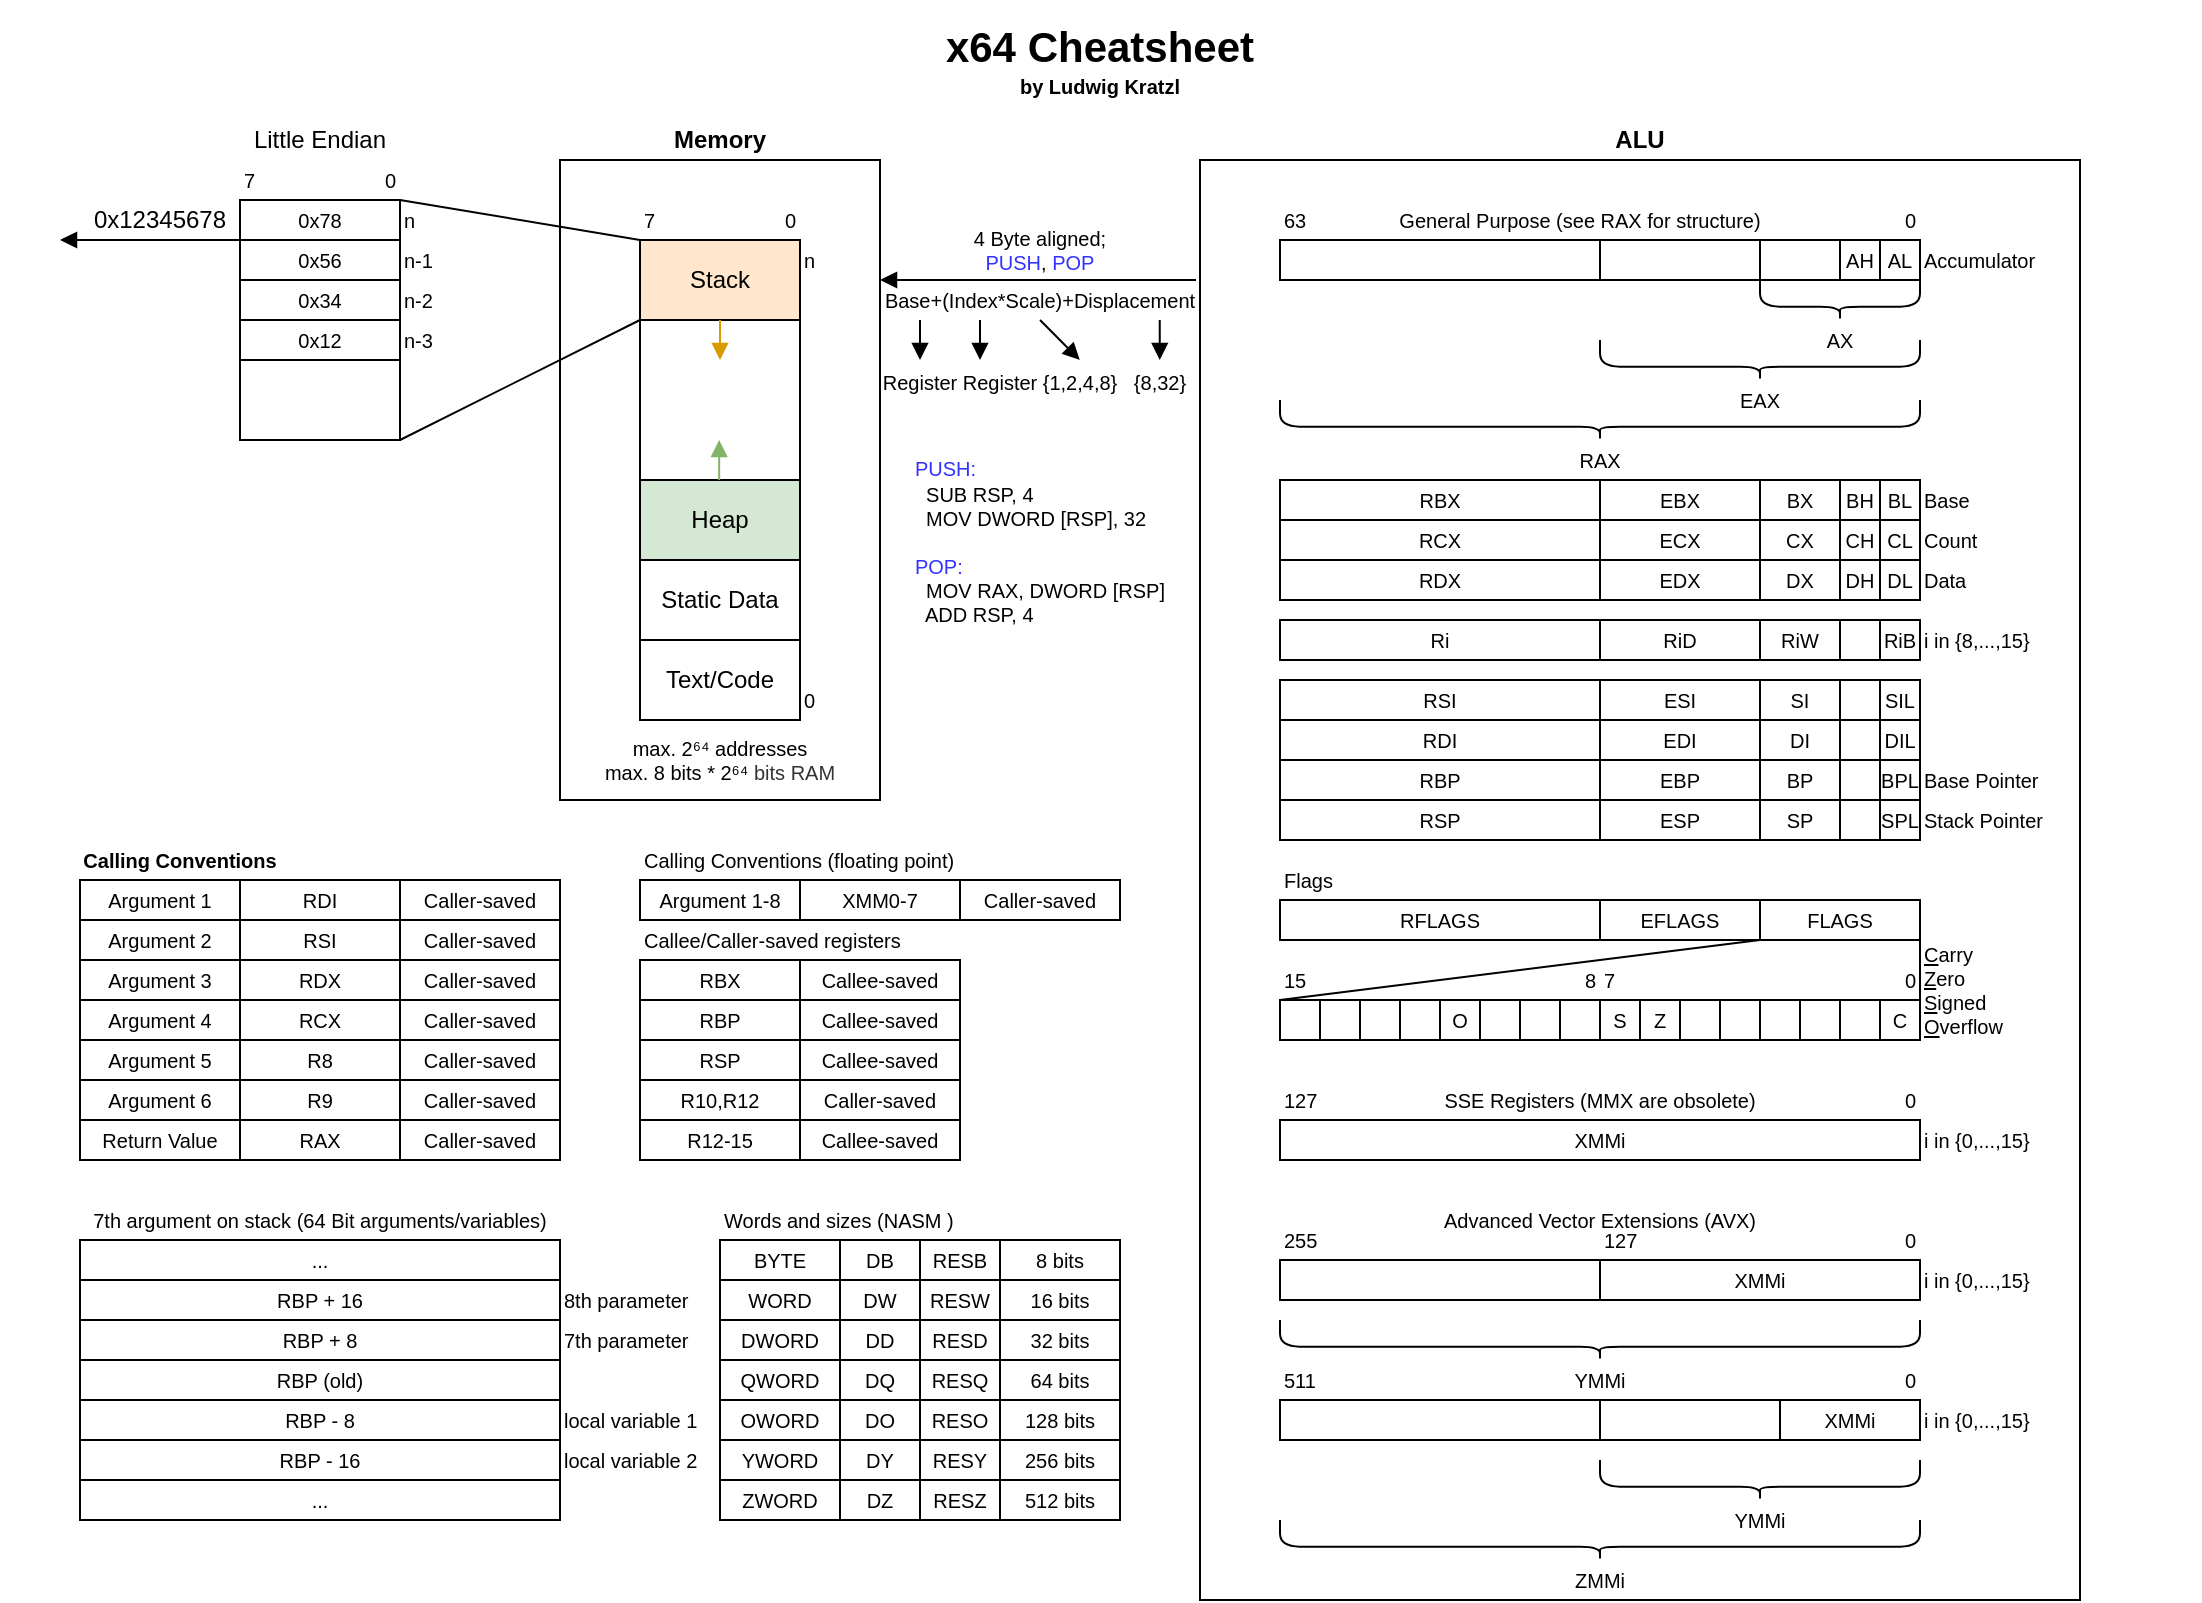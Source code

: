 <mxfile version="13.6.2" type="device"><diagram id="L7l8obHha0XomcwsgLsj" name="Page-1"><mxGraphModel dx="643" dy="389" grid="1" gridSize="10" guides="1" tooltips="1" connect="1" arrows="1" fold="1" page="1" pageScale="1" pageWidth="1100" pageHeight="850" math="0" shadow="0"><root><mxCell id="0"/><mxCell id="1" parent="0"/><mxCell id="zMJIa8qt8QKHRDl67HnO-2" value="&lt;b&gt;Memory&lt;/b&gt;" style="text;html=1;strokeColor=none;fillColor=none;align=center;verticalAlign=middle;whiteSpace=wrap;rounded=0;" parent="1" vertex="1"><mxGeometry x="280" y="60" width="160" height="20" as="geometry"/></mxCell><mxCell id="zMJIa8qt8QKHRDl67HnO-3" value="" style="rounded=0;whiteSpace=wrap;html=1;" parent="1" vertex="1"><mxGeometry x="280" y="80" width="160" height="320" as="geometry"/></mxCell><mxCell id="zMJIa8qt8QKHRDl67HnO-4" value="Stack" style="rounded=0;whiteSpace=wrap;html=1;fillColor=#ffe6cc;" parent="1" vertex="1"><mxGeometry x="320" y="120" width="80" height="40" as="geometry"/></mxCell><mxCell id="zMJIa8qt8QKHRDl67HnO-6" value="" style="rounded=0;whiteSpace=wrap;html=1;fillColor=none;" parent="1" vertex="1"><mxGeometry x="320" y="160" width="80" height="80" as="geometry"/></mxCell><mxCell id="zMJIa8qt8QKHRDl67HnO-7" value="Heap" style="rounded=0;whiteSpace=wrap;html=1;fillColor=#d5e8d4;" parent="1" vertex="1"><mxGeometry x="320" y="240" width="80" height="40" as="geometry"/></mxCell><mxCell id="zMJIa8qt8QKHRDl67HnO-8" value="" style="endArrow=block;html=1;endFill=1;fillColor=#d5e8d4;strokeColor=#82b366;" parent="1" edge="1"><mxGeometry width="50" height="50" relative="1" as="geometry"><mxPoint x="359.58" y="240" as="sourcePoint"/><mxPoint x="359.58" y="220" as="targetPoint"/></mxGeometry></mxCell><mxCell id="zMJIa8qt8QKHRDl67HnO-10" value="" style="endArrow=block;html=1;endFill=1;fillColor=#ffe6cc;strokeColor=#d79b00;" parent="1" edge="1"><mxGeometry width="50" height="50" relative="1" as="geometry"><mxPoint x="360.0" y="160" as="sourcePoint"/><mxPoint x="360.0" y="180" as="targetPoint"/></mxGeometry></mxCell><mxCell id="zMJIa8qt8QKHRDl67HnO-11" value="0" style="text;html=1;strokeColor=none;fillColor=none;align=left;verticalAlign=middle;whiteSpace=wrap;rounded=0;fontSize=10;" parent="1" vertex="1"><mxGeometry x="400" y="340" width="40" height="20" as="geometry"/></mxCell><mxCell id="zMJIa8qt8QKHRDl67HnO-12" value="n" style="text;html=1;strokeColor=none;fillColor=none;align=left;verticalAlign=middle;whiteSpace=wrap;rounded=0;fontSize=10;horizontal=1;" parent="1" vertex="1"><mxGeometry x="400" y="120" width="40" height="20" as="geometry"/></mxCell><mxCell id="zMJIa8qt8QKHRDl67HnO-14" value="0" style="text;html=1;strokeColor=none;fillColor=none;align=right;verticalAlign=middle;whiteSpace=wrap;rounded=0;fontSize=10;" parent="1" vertex="1"><mxGeometry x="360" y="100" width="40" height="20" as="geometry"/></mxCell><mxCell id="zMJIa8qt8QKHRDl67HnO-15" value="7" style="text;html=1;strokeColor=none;fillColor=none;align=left;verticalAlign=middle;whiteSpace=wrap;rounded=0;fontSize=10;" parent="1" vertex="1"><mxGeometry x="320" y="100" width="40" height="20" as="geometry"/></mxCell><mxCell id="zMJIa8qt8QKHRDl67HnO-16" value="Static Data" style="rounded=0;whiteSpace=wrap;html=1;" parent="1" vertex="1"><mxGeometry x="320" y="280" width="80" height="40" as="geometry"/></mxCell><mxCell id="zMJIa8qt8QKHRDl67HnO-17" value="Text/Code" style="rounded=0;whiteSpace=wrap;html=1;" parent="1" vertex="1"><mxGeometry x="320" y="320" width="80" height="40" as="geometry"/></mxCell><mxCell id="zMJIa8qt8QKHRDl67HnO-18" value="&lt;font style=&quot;font-size: 10px&quot;&gt;max. 2⁶⁴ addresses&lt;br&gt;max. 8 bits * 2⁶⁴&amp;nbsp;&lt;font color=&quot;#333333&quot; style=&quot;font-size: 10px&quot;&gt;&lt;span style=&quot;background-color: rgb(255 , 255 , 255)&quot;&gt;bits RAM&lt;/span&gt;&lt;/font&gt;&lt;/font&gt;" style="text;html=1;strokeColor=none;fillColor=none;align=center;verticalAlign=middle;whiteSpace=wrap;rounded=0;fontSize=10;" parent="1" vertex="1"><mxGeometry x="280" y="360" width="160" height="40" as="geometry"/></mxCell><mxCell id="zMJIa8qt8QKHRDl67HnO-19" value="" style="rounded=0;whiteSpace=wrap;html=1;fillColor=none;fontSize=10;align=left;" parent="1" vertex="1"><mxGeometry x="120" y="100" width="80" height="120" as="geometry"/></mxCell><mxCell id="zMJIa8qt8QKHRDl67HnO-22" value="0x78" style="rounded=0;whiteSpace=wrap;html=1;fillColor=none;fontSize=10;align=center;" parent="1" vertex="1"><mxGeometry x="120" y="100" width="80" height="20" as="geometry"/></mxCell><mxCell id="zMJIa8qt8QKHRDl67HnO-29" style="edgeStyle=orthogonalEdgeStyle;rounded=0;orthogonalLoop=1;jettySize=auto;html=1;exitX=0;exitY=0;exitDx=0;exitDy=0;endArrow=block;endFill=1;fontSize=10;" parent="1" source="zMJIa8qt8QKHRDl67HnO-23" edge="1"><mxGeometry relative="1" as="geometry"><mxPoint x="30" y="120" as="targetPoint"/><Array as="points"><mxPoint x="100" y="120"/><mxPoint x="100" y="120"/></Array></mxGeometry></mxCell><mxCell id="zMJIa8qt8QKHRDl67HnO-23" value="0x56" style="rounded=0;whiteSpace=wrap;html=1;fillColor=none;fontSize=10;align=center;" parent="1" vertex="1"><mxGeometry x="120" y="120" width="80" height="20" as="geometry"/></mxCell><mxCell id="zMJIa8qt8QKHRDl67HnO-24" value="0x34" style="rounded=0;whiteSpace=wrap;html=1;fillColor=none;fontSize=10;align=center;" parent="1" vertex="1"><mxGeometry x="120" y="140" width="80" height="20" as="geometry"/></mxCell><mxCell id="zMJIa8qt8QKHRDl67HnO-25" value="0x12" style="rounded=0;whiteSpace=wrap;html=1;fillColor=none;fontSize=10;align=center;" parent="1" vertex="1"><mxGeometry x="120" y="160" width="80" height="20" as="geometry"/></mxCell><mxCell id="zMJIa8qt8QKHRDl67HnO-26" value="7" style="text;html=1;strokeColor=none;fillColor=none;align=left;verticalAlign=middle;whiteSpace=wrap;rounded=0;fontSize=10;" parent="1" vertex="1"><mxGeometry x="120" y="80" width="40" height="20" as="geometry"/></mxCell><mxCell id="zMJIa8qt8QKHRDl67HnO-27" value="0" style="text;html=1;strokeColor=none;fillColor=none;align=right;verticalAlign=middle;whiteSpace=wrap;rounded=0;fontSize=10;" parent="1" vertex="1"><mxGeometry x="160" y="80" width="40" height="20" as="geometry"/></mxCell><mxCell id="zMJIa8qt8QKHRDl67HnO-28" value="Little Endian" style="text;html=1;strokeColor=none;fillColor=none;align=center;verticalAlign=middle;whiteSpace=wrap;rounded=0;" parent="1" vertex="1"><mxGeometry x="120" y="60" width="80" height="20" as="geometry"/></mxCell><mxCell id="zMJIa8qt8QKHRDl67HnO-30" value="0x12345678" style="text;html=1;strokeColor=none;fillColor=none;align=center;verticalAlign=middle;whiteSpace=wrap;rounded=0;" parent="1" vertex="1"><mxGeometry x="40" y="100" width="80" height="20" as="geometry"/></mxCell><mxCell id="zMJIa8qt8QKHRDl67HnO-32" value="" style="endArrow=none;html=1;fontSize=10;exitX=1;exitY=1;exitDx=0;exitDy=0;entryX=0;entryY=0;entryDx=0;entryDy=0;" parent="1" source="zMJIa8qt8QKHRDl67HnO-19" target="zMJIa8qt8QKHRDl67HnO-6" edge="1"><mxGeometry width="50" height="50" relative="1" as="geometry"><mxPoint x="230" y="230" as="sourcePoint"/><mxPoint x="280" y="180" as="targetPoint"/></mxGeometry></mxCell><mxCell id="zMJIa8qt8QKHRDl67HnO-33" value="" style="endArrow=none;html=1;fontSize=10;entryX=0;entryY=0;entryDx=0;entryDy=0;exitX=1;exitY=1;exitDx=0;exitDy=0;" parent="1" source="zMJIa8qt8QKHRDl67HnO-27" target="zMJIa8qt8QKHRDl67HnO-4" edge="1"><mxGeometry width="50" height="50" relative="1" as="geometry"><mxPoint x="230" y="230" as="sourcePoint"/><mxPoint x="280" y="180" as="targetPoint"/></mxGeometry></mxCell><mxCell id="zMJIa8qt8QKHRDl67HnO-34" value="n" style="text;html=1;strokeColor=none;fillColor=none;align=left;verticalAlign=middle;whiteSpace=wrap;rounded=0;fontSize=10;horizontal=1;" parent="1" vertex="1"><mxGeometry x="200" y="100" width="40" height="20" as="geometry"/></mxCell><mxCell id="zMJIa8qt8QKHRDl67HnO-35" value="n-1" style="text;html=1;strokeColor=none;fillColor=none;align=left;verticalAlign=middle;whiteSpace=wrap;rounded=0;fontSize=10;horizontal=1;" parent="1" vertex="1"><mxGeometry x="200" y="120" width="40" height="20" as="geometry"/></mxCell><mxCell id="zMJIa8qt8QKHRDl67HnO-36" value="n-2" style="text;html=1;strokeColor=none;fillColor=none;align=left;verticalAlign=middle;whiteSpace=wrap;rounded=0;fontSize=10;horizontal=1;" parent="1" vertex="1"><mxGeometry x="200" y="140" width="40" height="20" as="geometry"/></mxCell><mxCell id="zMJIa8qt8QKHRDl67HnO-37" value="n-3" style="text;html=1;strokeColor=none;fillColor=none;align=left;verticalAlign=middle;whiteSpace=wrap;rounded=0;fontSize=10;horizontal=1;" parent="1" vertex="1"><mxGeometry x="200" y="160" width="40" height="20" as="geometry"/></mxCell><mxCell id="zMJIa8qt8QKHRDl67HnO-40" value="" style="rounded=0;whiteSpace=wrap;html=1;" parent="1" vertex="1"><mxGeometry x="600" y="80" width="440" height="720" as="geometry"/></mxCell><mxCell id="zMJIa8qt8QKHRDl67HnO-41" value="&lt;b&gt;ALU&lt;/b&gt;" style="text;html=1;strokeColor=none;fillColor=none;align=center;verticalAlign=middle;whiteSpace=wrap;rounded=0;" parent="1" vertex="1"><mxGeometry x="600" y="60" width="440" height="20" as="geometry"/></mxCell><mxCell id="zMJIa8qt8QKHRDl67HnO-42" value="" style="endArrow=block;html=1;fontSize=10;entryX=1;entryY=1;entryDx=0;entryDy=0;endFill=1;" parent="1" target="zMJIa8qt8QKHRDl67HnO-12" edge="1"><mxGeometry width="50" height="50" relative="1" as="geometry"><mxPoint x="598" y="140" as="sourcePoint"/><mxPoint x="550" y="110" as="targetPoint"/></mxGeometry></mxCell><mxCell id="zMJIa8qt8QKHRDl67HnO-43" value="4 Byte aligned;&lt;br&gt;&lt;font color=&quot;#3333ff&quot;&gt;PUSH&lt;/font&gt;, &lt;font color=&quot;#3333ff&quot;&gt;POP&lt;/font&gt;" style="text;html=1;strokeColor=none;fillColor=none;align=center;verticalAlign=middle;whiteSpace=wrap;rounded=0;fontSize=10;" parent="1" vertex="1"><mxGeometry x="450" y="110" width="140" height="30" as="geometry"/></mxCell><mxCell id="zMJIa8qt8QKHRDl67HnO-44" value="Base+(Index*Scale)+Displacement" style="text;html=1;strokeColor=none;fillColor=none;align=center;verticalAlign=middle;whiteSpace=wrap;rounded=0;fontSize=10;" parent="1" vertex="1"><mxGeometry x="440" y="140" width="160" height="20" as="geometry"/></mxCell><mxCell id="zMJIa8qt8QKHRDl67HnO-45" value="" style="endArrow=block;html=1;fontSize=10;endFill=1;" parent="1" target="zMJIa8qt8QKHRDl67HnO-46" edge="1"><mxGeometry width="50" height="50" relative="1" as="geometry"><mxPoint x="460" y="160" as="sourcePoint"/><mxPoint x="460" y="180" as="targetPoint"/></mxGeometry></mxCell><mxCell id="zMJIa8qt8QKHRDl67HnO-46" value="&lt;font style=&quot;font-size: 10px&quot;&gt;Register&lt;/font&gt;" style="text;html=1;strokeColor=none;fillColor=none;align=center;verticalAlign=bottom;whiteSpace=wrap;rounded=0;" parent="1" vertex="1"><mxGeometry x="440" y="180" width="40" height="20" as="geometry"/></mxCell><mxCell id="zMJIa8qt8QKHRDl67HnO-47" value="&lt;font style=&quot;font-size: 10px&quot;&gt;Register&lt;/font&gt;" style="text;html=1;strokeColor=none;fillColor=none;align=center;verticalAlign=bottom;whiteSpace=wrap;rounded=0;" parent="1" vertex="1"><mxGeometry x="480" y="180" width="40" height="20" as="geometry"/></mxCell><mxCell id="zMJIa8qt8QKHRDl67HnO-48" value="&lt;font style=&quot;font-size: 10px&quot;&gt;{1,2,4,8}&lt;/font&gt;" style="text;html=1;strokeColor=none;fillColor=none;align=center;verticalAlign=bottom;whiteSpace=wrap;rounded=0;" parent="1" vertex="1"><mxGeometry x="520" y="180" width="40" height="20" as="geometry"/></mxCell><mxCell id="zMJIa8qt8QKHRDl67HnO-49" value="&lt;font style=&quot;font-size: 10px&quot;&gt;{8,32}&lt;/font&gt;" style="text;html=1;strokeColor=none;fillColor=none;align=center;verticalAlign=bottom;whiteSpace=wrap;rounded=0;" parent="1" vertex="1"><mxGeometry x="560" y="180" width="40" height="20" as="geometry"/></mxCell><mxCell id="zMJIa8qt8QKHRDl67HnO-50" value="" style="endArrow=block;html=1;fontSize=10;endFill=1;" parent="1" edge="1"><mxGeometry width="50" height="50" relative="1" as="geometry"><mxPoint x="490" y="160" as="sourcePoint"/><mxPoint x="490" y="180" as="targetPoint"/></mxGeometry></mxCell><mxCell id="zMJIa8qt8QKHRDl67HnO-51" value="" style="endArrow=block;html=1;fontSize=10;endFill=1;exitX=0.5;exitY=1;exitDx=0;exitDy=0;" parent="1" source="zMJIa8qt8QKHRDl67HnO-44" edge="1"><mxGeometry width="50" height="50" relative="1" as="geometry"><mxPoint x="539.88" y="160" as="sourcePoint"/><mxPoint x="539.88" y="180" as="targetPoint"/></mxGeometry></mxCell><mxCell id="zMJIa8qt8QKHRDl67HnO-52" value="" style="endArrow=block;html=1;fontSize=10;endFill=1;" parent="1" edge="1"><mxGeometry width="50" height="50" relative="1" as="geometry"><mxPoint x="579.88" y="160" as="sourcePoint"/><mxPoint x="579.88" y="180" as="targetPoint"/></mxGeometry></mxCell><mxCell id="zMJIa8qt8QKHRDl67HnO-165" value="" style="group" parent="1" vertex="1" connectable="0"><mxGeometry x="640" y="540" width="390" height="260" as="geometry"/></mxCell><mxCell id="zMJIa8qt8QKHRDl67HnO-130" value="SSE Registers (MMX are obsolete)" style="text;html=1;strokeColor=none;fillColor=none;align=center;verticalAlign=middle;whiteSpace=wrap;rounded=0;fontSize=10;" parent="zMJIa8qt8QKHRDl67HnO-165" vertex="1"><mxGeometry width="320" height="20" as="geometry"/></mxCell><mxCell id="zMJIa8qt8QKHRDl67HnO-139" value="XMMi" style="rounded=0;whiteSpace=wrap;html=1;fillColor=none;fontSize=10;align=center;" parent="zMJIa8qt8QKHRDl67HnO-165" vertex="1"><mxGeometry y="20" width="320" height="20" as="geometry"/></mxCell><mxCell id="zMJIa8qt8QKHRDl67HnO-140" value="i in {0,...,15}" style="text;html=1;strokeColor=none;fillColor=none;align=left;verticalAlign=middle;whiteSpace=wrap;rounded=0;fontSize=10;" parent="zMJIa8qt8QKHRDl67HnO-165" vertex="1"><mxGeometry x="320" y="20" width="70" height="20" as="geometry"/></mxCell><mxCell id="zMJIa8qt8QKHRDl67HnO-141" value="Advanced Vector Extensions (AVX)" style="text;html=1;strokeColor=none;fillColor=none;align=center;verticalAlign=middle;whiteSpace=wrap;rounded=0;fontSize=10;" parent="zMJIa8qt8QKHRDl67HnO-165" vertex="1"><mxGeometry y="60" width="320" height="20" as="geometry"/></mxCell><mxCell id="zMJIa8qt8QKHRDl67HnO-142" value="" style="rounded=0;whiteSpace=wrap;html=1;fillColor=none;fontSize=10;align=center;" parent="zMJIa8qt8QKHRDl67HnO-165" vertex="1"><mxGeometry y="90" width="320" height="20" as="geometry"/></mxCell><mxCell id="zMJIa8qt8QKHRDl67HnO-143" value="0" style="text;html=1;strokeColor=none;fillColor=none;align=right;verticalAlign=middle;whiteSpace=wrap;rounded=0;fontSize=10;" parent="zMJIa8qt8QKHRDl67HnO-165" vertex="1"><mxGeometry x="280" y="70" width="40" height="20" as="geometry"/></mxCell><mxCell id="zMJIa8qt8QKHRDl67HnO-144" value="255" style="text;html=1;strokeColor=none;fillColor=none;align=left;verticalAlign=middle;whiteSpace=wrap;rounded=0;fontSize=10;" parent="zMJIa8qt8QKHRDl67HnO-165" vertex="1"><mxGeometry y="70" width="40" height="20" as="geometry"/></mxCell><mxCell id="zMJIa8qt8QKHRDl67HnO-145" value="" style="rounded=0;whiteSpace=wrap;html=1;fillColor=none;fontSize=10;align=center;" parent="zMJIa8qt8QKHRDl67HnO-165" vertex="1"><mxGeometry y="160" width="320" height="20" as="geometry"/></mxCell><mxCell id="zMJIa8qt8QKHRDl67HnO-146" value="511" style="text;html=1;strokeColor=none;fillColor=none;align=left;verticalAlign=middle;whiteSpace=wrap;rounded=0;fontSize=10;" parent="zMJIa8qt8QKHRDl67HnO-165" vertex="1"><mxGeometry y="140" width="40" height="20" as="geometry"/></mxCell><mxCell id="zMJIa8qt8QKHRDl67HnO-147" value="0" style="text;html=1;strokeColor=none;fillColor=none;align=right;verticalAlign=middle;whiteSpace=wrap;rounded=0;fontSize=10;" parent="zMJIa8qt8QKHRDl67HnO-165" vertex="1"><mxGeometry x="280" y="140" width="40" height="20" as="geometry"/></mxCell><mxCell id="zMJIa8qt8QKHRDl67HnO-148" value="i in {0,...,15}" style="text;html=1;strokeColor=none;fillColor=none;align=left;verticalAlign=middle;whiteSpace=wrap;rounded=0;fontSize=10;" parent="zMJIa8qt8QKHRDl67HnO-165" vertex="1"><mxGeometry x="320" y="90" width="70" height="20" as="geometry"/></mxCell><mxCell id="zMJIa8qt8QKHRDl67HnO-149" value="i in {0,...,15}" style="text;html=1;strokeColor=none;fillColor=none;align=left;verticalAlign=middle;whiteSpace=wrap;rounded=0;fontSize=10;" parent="zMJIa8qt8QKHRDl67HnO-165" vertex="1"><mxGeometry x="320" y="160" width="70" height="20" as="geometry"/></mxCell><mxCell id="zMJIa8qt8QKHRDl67HnO-151" value="XMMi" style="rounded=0;whiteSpace=wrap;html=1;fillColor=none;fontSize=10;align=center;" parent="zMJIa8qt8QKHRDl67HnO-165" vertex="1"><mxGeometry x="160" y="90" width="160" height="20" as="geometry"/></mxCell><mxCell id="zMJIa8qt8QKHRDl67HnO-152" value="127" style="text;html=1;strokeColor=none;fillColor=none;align=left;verticalAlign=middle;whiteSpace=wrap;rounded=0;fontSize=10;" parent="zMJIa8qt8QKHRDl67HnO-165" vertex="1"><mxGeometry x="160" y="70" width="40" height="20" as="geometry"/></mxCell><mxCell id="zMJIa8qt8QKHRDl67HnO-153" value="" style="shape=curlyBracket;whiteSpace=wrap;html=1;rounded=1;fillColor=none;fontSize=10;align=center;size=0.333;rotation=-90;" parent="zMJIa8qt8QKHRDl67HnO-165" vertex="1"><mxGeometry x="150" y="-30" width="20" height="320" as="geometry"/></mxCell><mxCell id="zMJIa8qt8QKHRDl67HnO-154" value="YMMi" style="text;html=1;strokeColor=none;fillColor=none;align=center;verticalAlign=middle;whiteSpace=wrap;rounded=0;fontSize=10;" parent="zMJIa8qt8QKHRDl67HnO-165" vertex="1"><mxGeometry x="140" y="140" width="40" height="20" as="geometry"/></mxCell><mxCell id="zMJIa8qt8QKHRDl67HnO-155" value="" style="rounded=0;whiteSpace=wrap;html=1;fillColor=none;fontSize=10;align=center;" parent="zMJIa8qt8QKHRDl67HnO-165" vertex="1"><mxGeometry x="160" y="160" width="160" height="20" as="geometry"/></mxCell><mxCell id="zMJIa8qt8QKHRDl67HnO-156" value="XMMi" style="rounded=0;whiteSpace=wrap;html=1;fillColor=none;fontSize=10;align=center;" parent="zMJIa8qt8QKHRDl67HnO-165" vertex="1"><mxGeometry x="250" y="160" width="70" height="20" as="geometry"/></mxCell><mxCell id="zMJIa8qt8QKHRDl67HnO-157" value="" style="shape=curlyBracket;whiteSpace=wrap;html=1;rounded=1;fillColor=none;fontSize=10;align=center;size=0.333;rotation=-90;" parent="zMJIa8qt8QKHRDl67HnO-165" vertex="1"><mxGeometry x="230" y="120" width="20" height="160" as="geometry"/></mxCell><mxCell id="zMJIa8qt8QKHRDl67HnO-158" value="YMMi" style="text;html=1;strokeColor=none;fillColor=none;align=center;verticalAlign=middle;whiteSpace=wrap;rounded=0;fontSize=10;" parent="zMJIa8qt8QKHRDl67HnO-165" vertex="1"><mxGeometry x="220" y="210" width="40" height="20" as="geometry"/></mxCell><mxCell id="zMJIa8qt8QKHRDl67HnO-159" value="" style="shape=curlyBracket;whiteSpace=wrap;html=1;rounded=1;fillColor=none;fontSize=10;align=center;size=0.333;rotation=-90;" parent="zMJIa8qt8QKHRDl67HnO-165" vertex="1"><mxGeometry x="150" y="70" width="20" height="320" as="geometry"/></mxCell><mxCell id="zMJIa8qt8QKHRDl67HnO-160" value="ZMMi" style="text;html=1;strokeColor=none;fillColor=none;align=center;verticalAlign=middle;whiteSpace=wrap;rounded=0;fontSize=10;" parent="zMJIa8qt8QKHRDl67HnO-165" vertex="1"><mxGeometry x="140" y="240" width="40" height="20" as="geometry"/></mxCell><mxCell id="zMJIa8qt8QKHRDl67HnO-163" value="0" style="text;html=1;strokeColor=none;fillColor=none;align=right;verticalAlign=middle;whiteSpace=wrap;rounded=0;fontSize=10;" parent="zMJIa8qt8QKHRDl67HnO-165" vertex="1"><mxGeometry x="280" width="40" height="20" as="geometry"/></mxCell><mxCell id="zMJIa8qt8QKHRDl67HnO-164" value="127" style="text;html=1;strokeColor=none;fillColor=none;align=left;verticalAlign=middle;whiteSpace=wrap;rounded=0;fontSize=10;" parent="zMJIa8qt8QKHRDl67HnO-165" vertex="1"><mxGeometry width="40" height="20" as="geometry"/></mxCell><mxCell id="zMJIa8qt8QKHRDl67HnO-166" value="" style="group" parent="1" vertex="1" connectable="0"><mxGeometry x="630" y="100" width="400" height="320" as="geometry"/></mxCell><mxCell id="zMJIa8qt8QKHRDl67HnO-64" value="" style="shape=curlyBracket;whiteSpace=wrap;html=1;rounded=1;fillColor=none;fontSize=10;align=center;size=0.333;rotation=-90;" parent="zMJIa8qt8QKHRDl67HnO-166" vertex="1"><mxGeometry x="280" y="10" width="20" height="80" as="geometry"/></mxCell><mxCell id="zMJIa8qt8QKHRDl67HnO-65" value="AX" style="text;html=1;strokeColor=none;fillColor=none;align=center;verticalAlign=middle;whiteSpace=wrap;rounded=0;fontSize=10;" parent="zMJIa8qt8QKHRDl67HnO-166" vertex="1"><mxGeometry x="270" y="60" width="40" height="20" as="geometry"/></mxCell><mxCell id="zMJIa8qt8QKHRDl67HnO-66" value="" style="shape=curlyBracket;whiteSpace=wrap;html=1;rounded=1;fillColor=none;fontSize=10;align=center;size=0.333;rotation=-90;" parent="zMJIa8qt8QKHRDl67HnO-166" vertex="1"><mxGeometry x="240" width="20" height="160" as="geometry"/></mxCell><mxCell id="zMJIa8qt8QKHRDl67HnO-68" value="EAX" style="text;html=1;strokeColor=none;fillColor=none;align=center;verticalAlign=middle;whiteSpace=wrap;rounded=0;fontSize=10;" parent="zMJIa8qt8QKHRDl67HnO-166" vertex="1"><mxGeometry x="230" y="90" width="40" height="20" as="geometry"/></mxCell><mxCell id="zMJIa8qt8QKHRDl67HnO-69" value="" style="shape=curlyBracket;whiteSpace=wrap;html=1;rounded=1;fillColor=none;fontSize=10;align=center;size=0.333;rotation=-90;" parent="zMJIa8qt8QKHRDl67HnO-166" vertex="1"><mxGeometry x="160" y="-50" width="20" height="320" as="geometry"/></mxCell><mxCell id="zMJIa8qt8QKHRDl67HnO-70" value="RAX" style="text;html=1;strokeColor=none;fillColor=none;align=center;verticalAlign=middle;whiteSpace=wrap;rounded=0;fontSize=10;" parent="zMJIa8qt8QKHRDl67HnO-166" vertex="1"><mxGeometry x="150" y="120" width="40" height="20" as="geometry"/></mxCell><mxCell id="zMJIa8qt8QKHRDl67HnO-71" value="" style="group" parent="zMJIa8qt8QKHRDl67HnO-166" vertex="1" connectable="0"><mxGeometry x="10" y="20" width="320" height="20" as="geometry"/></mxCell><mxCell id="zMJIa8qt8QKHRDl67HnO-56" value="" style="rounded=0;whiteSpace=wrap;html=1;fillColor=none;fontSize=10;align=center;" parent="zMJIa8qt8QKHRDl67HnO-71" vertex="1"><mxGeometry width="160" height="20" as="geometry"/></mxCell><mxCell id="zMJIa8qt8QKHRDl67HnO-57" value="" style="rounded=0;whiteSpace=wrap;html=1;fillColor=none;fontSize=10;align=center;" parent="zMJIa8qt8QKHRDl67HnO-71" vertex="1"><mxGeometry x="160" width="80" height="20" as="geometry"/></mxCell><mxCell id="zMJIa8qt8QKHRDl67HnO-58" value="" style="rounded=0;whiteSpace=wrap;html=1;fillColor=none;fontSize=10;align=center;" parent="zMJIa8qt8QKHRDl67HnO-71" vertex="1"><mxGeometry x="240" width="40" height="20" as="geometry"/></mxCell><mxCell id="zMJIa8qt8QKHRDl67HnO-62" value="AH" style="rounded=0;whiteSpace=wrap;html=1;fillColor=none;fontSize=10;align=center;" parent="zMJIa8qt8QKHRDl67HnO-71" vertex="1"><mxGeometry x="280" width="20" height="20" as="geometry"/></mxCell><mxCell id="zMJIa8qt8QKHRDl67HnO-63" value="AL" style="rounded=0;whiteSpace=wrap;html=1;fillColor=none;fontSize=10;align=center;" parent="zMJIa8qt8QKHRDl67HnO-71" vertex="1"><mxGeometry x="300" width="20" height="20" as="geometry"/></mxCell><mxCell id="zMJIa8qt8QKHRDl67HnO-72" value="" style="group" parent="zMJIa8qt8QKHRDl67HnO-166" vertex="1" connectable="0"><mxGeometry x="10" y="140" width="320" height="20" as="geometry"/></mxCell><mxCell id="zMJIa8qt8QKHRDl67HnO-73" value="RBX" style="rounded=0;whiteSpace=wrap;html=1;fillColor=none;fontSize=10;align=center;" parent="zMJIa8qt8QKHRDl67HnO-72" vertex="1"><mxGeometry width="160" height="20" as="geometry"/></mxCell><mxCell id="zMJIa8qt8QKHRDl67HnO-74" value="EBX" style="rounded=0;whiteSpace=wrap;html=1;fillColor=none;fontSize=10;align=center;" parent="zMJIa8qt8QKHRDl67HnO-72" vertex="1"><mxGeometry x="160" width="80" height="20" as="geometry"/></mxCell><mxCell id="zMJIa8qt8QKHRDl67HnO-75" value="BX" style="rounded=0;whiteSpace=wrap;html=1;fillColor=none;fontSize=10;align=center;" parent="zMJIa8qt8QKHRDl67HnO-72" vertex="1"><mxGeometry x="240" width="40" height="20" as="geometry"/></mxCell><mxCell id="zMJIa8qt8QKHRDl67HnO-76" value="BH" style="rounded=0;whiteSpace=wrap;html=1;fillColor=none;fontSize=10;align=center;" parent="zMJIa8qt8QKHRDl67HnO-72" vertex="1"><mxGeometry x="280" width="20" height="20" as="geometry"/></mxCell><mxCell id="zMJIa8qt8QKHRDl67HnO-77" value="BL" style="rounded=0;whiteSpace=wrap;html=1;fillColor=none;fontSize=10;align=center;" parent="zMJIa8qt8QKHRDl67HnO-72" vertex="1"><mxGeometry x="300" width="20" height="20" as="geometry"/></mxCell><mxCell id="zMJIa8qt8QKHRDl67HnO-78" value="" style="group" parent="zMJIa8qt8QKHRDl67HnO-166" vertex="1" connectable="0"><mxGeometry x="10" y="160" width="320" height="20" as="geometry"/></mxCell><mxCell id="zMJIa8qt8QKHRDl67HnO-79" value="RCX" style="rounded=0;whiteSpace=wrap;html=1;fillColor=none;fontSize=10;align=center;" parent="zMJIa8qt8QKHRDl67HnO-78" vertex="1"><mxGeometry width="160" height="20" as="geometry"/></mxCell><mxCell id="zMJIa8qt8QKHRDl67HnO-80" value="ECX" style="rounded=0;whiteSpace=wrap;html=1;fillColor=none;fontSize=10;align=center;" parent="zMJIa8qt8QKHRDl67HnO-78" vertex="1"><mxGeometry x="160" width="80" height="20" as="geometry"/></mxCell><mxCell id="zMJIa8qt8QKHRDl67HnO-81" value="CX" style="rounded=0;whiteSpace=wrap;html=1;fillColor=none;fontSize=10;align=center;" parent="zMJIa8qt8QKHRDl67HnO-78" vertex="1"><mxGeometry x="240" width="40" height="20" as="geometry"/></mxCell><mxCell id="zMJIa8qt8QKHRDl67HnO-82" value="CH" style="rounded=0;whiteSpace=wrap;html=1;fillColor=none;fontSize=10;align=center;" parent="zMJIa8qt8QKHRDl67HnO-78" vertex="1"><mxGeometry x="280" width="20" height="20" as="geometry"/></mxCell><mxCell id="zMJIa8qt8QKHRDl67HnO-83" value="CL" style="rounded=0;whiteSpace=wrap;html=1;fillColor=none;fontSize=10;align=center;" parent="zMJIa8qt8QKHRDl67HnO-78" vertex="1"><mxGeometry x="300" width="20" height="20" as="geometry"/></mxCell><mxCell id="zMJIa8qt8QKHRDl67HnO-84" value="" style="group" parent="zMJIa8qt8QKHRDl67HnO-166" vertex="1" connectable="0"><mxGeometry x="10" y="180" width="320" height="20" as="geometry"/></mxCell><mxCell id="zMJIa8qt8QKHRDl67HnO-85" value="RDX" style="rounded=0;whiteSpace=wrap;html=1;fillColor=none;fontSize=10;align=center;" parent="zMJIa8qt8QKHRDl67HnO-84" vertex="1"><mxGeometry width="160" height="20" as="geometry"/></mxCell><mxCell id="zMJIa8qt8QKHRDl67HnO-86" value="EDX" style="rounded=0;whiteSpace=wrap;html=1;fillColor=none;fontSize=10;align=center;" parent="zMJIa8qt8QKHRDl67HnO-84" vertex="1"><mxGeometry x="160" width="80" height="20" as="geometry"/></mxCell><mxCell id="zMJIa8qt8QKHRDl67HnO-87" value="DX" style="rounded=0;whiteSpace=wrap;html=1;fillColor=none;fontSize=10;align=center;" parent="zMJIa8qt8QKHRDl67HnO-84" vertex="1"><mxGeometry x="240" width="40" height="20" as="geometry"/></mxCell><mxCell id="zMJIa8qt8QKHRDl67HnO-88" value="DH" style="rounded=0;whiteSpace=wrap;html=1;fillColor=none;fontSize=10;align=center;" parent="zMJIa8qt8QKHRDl67HnO-84" vertex="1"><mxGeometry x="280" width="20" height="20" as="geometry"/></mxCell><mxCell id="zMJIa8qt8QKHRDl67HnO-89" value="DL" style="rounded=0;whiteSpace=wrap;html=1;fillColor=none;fontSize=10;align=center;" parent="zMJIa8qt8QKHRDl67HnO-84" vertex="1"><mxGeometry x="300" width="20" height="20" as="geometry"/></mxCell><mxCell id="zMJIa8qt8QKHRDl67HnO-90" value="" style="group" parent="zMJIa8qt8QKHRDl67HnO-166" vertex="1" connectable="0"><mxGeometry x="10" y="210" width="320" height="20" as="geometry"/></mxCell><mxCell id="zMJIa8qt8QKHRDl67HnO-91" value="Ri" style="rounded=0;whiteSpace=wrap;html=1;fillColor=none;fontSize=10;align=center;" parent="zMJIa8qt8QKHRDl67HnO-90" vertex="1"><mxGeometry width="160" height="20" as="geometry"/></mxCell><mxCell id="zMJIa8qt8QKHRDl67HnO-92" value="RiD" style="rounded=0;whiteSpace=wrap;html=1;fillColor=none;fontSize=10;align=center;" parent="zMJIa8qt8QKHRDl67HnO-90" vertex="1"><mxGeometry x="160" width="80" height="20" as="geometry"/></mxCell><mxCell id="zMJIa8qt8QKHRDl67HnO-93" value="RiW" style="rounded=0;whiteSpace=wrap;html=1;fillColor=none;fontSize=10;align=center;" parent="zMJIa8qt8QKHRDl67HnO-90" vertex="1"><mxGeometry x="240" width="40" height="20" as="geometry"/></mxCell><mxCell id="zMJIa8qt8QKHRDl67HnO-94" value="" style="rounded=0;whiteSpace=wrap;html=1;fillColor=none;fontSize=10;align=center;" parent="zMJIa8qt8QKHRDl67HnO-90" vertex="1"><mxGeometry x="280" width="20" height="20" as="geometry"/></mxCell><mxCell id="zMJIa8qt8QKHRDl67HnO-95" value="RiB" style="rounded=0;whiteSpace=wrap;html=1;fillColor=none;fontSize=10;align=center;" parent="zMJIa8qt8QKHRDl67HnO-90" vertex="1"><mxGeometry x="300" width="20" height="20" as="geometry"/></mxCell><mxCell id="zMJIa8qt8QKHRDl67HnO-96" value="i in {8,...,15}" style="text;html=1;strokeColor=none;fillColor=none;align=left;verticalAlign=middle;whiteSpace=wrap;rounded=0;fontSize=10;" parent="zMJIa8qt8QKHRDl67HnO-166" vertex="1"><mxGeometry x="330" y="210" width="70" height="20" as="geometry"/></mxCell><mxCell id="zMJIa8qt8QKHRDl67HnO-99" value="" style="group" parent="zMJIa8qt8QKHRDl67HnO-166" vertex="1" connectable="0"><mxGeometry x="10" y="240" width="320" height="20" as="geometry"/></mxCell><mxCell id="zMJIa8qt8QKHRDl67HnO-100" value="RSI" style="rounded=0;whiteSpace=wrap;html=1;fillColor=none;fontSize=10;align=center;" parent="zMJIa8qt8QKHRDl67HnO-99" vertex="1"><mxGeometry width="160" height="20" as="geometry"/></mxCell><mxCell id="zMJIa8qt8QKHRDl67HnO-101" value="ESI" style="rounded=0;whiteSpace=wrap;html=1;fillColor=none;fontSize=10;align=center;" parent="zMJIa8qt8QKHRDl67HnO-99" vertex="1"><mxGeometry x="160" width="80" height="20" as="geometry"/></mxCell><mxCell id="zMJIa8qt8QKHRDl67HnO-102" value="SI" style="rounded=0;whiteSpace=wrap;html=1;fillColor=none;fontSize=10;align=center;" parent="zMJIa8qt8QKHRDl67HnO-99" vertex="1"><mxGeometry x="240" width="40" height="20" as="geometry"/></mxCell><mxCell id="zMJIa8qt8QKHRDl67HnO-103" value="" style="rounded=0;whiteSpace=wrap;html=1;fillColor=none;fontSize=10;align=center;" parent="zMJIa8qt8QKHRDl67HnO-99" vertex="1"><mxGeometry x="280" width="20" height="20" as="geometry"/></mxCell><mxCell id="zMJIa8qt8QKHRDl67HnO-104" value="SIL" style="rounded=0;whiteSpace=wrap;html=1;fillColor=none;fontSize=10;align=center;" parent="zMJIa8qt8QKHRDl67HnO-99" vertex="1"><mxGeometry x="300" width="20" height="20" as="geometry"/></mxCell><mxCell id="zMJIa8qt8QKHRDl67HnO-105" value="" style="group" parent="zMJIa8qt8QKHRDl67HnO-166" vertex="1" connectable="0"><mxGeometry x="10" y="260" width="320" height="20" as="geometry"/></mxCell><mxCell id="zMJIa8qt8QKHRDl67HnO-106" value="RDI" style="rounded=0;whiteSpace=wrap;html=1;fillColor=none;fontSize=10;align=center;" parent="zMJIa8qt8QKHRDl67HnO-105" vertex="1"><mxGeometry width="160" height="20" as="geometry"/></mxCell><mxCell id="zMJIa8qt8QKHRDl67HnO-107" value="EDI" style="rounded=0;whiteSpace=wrap;html=1;fillColor=none;fontSize=10;align=center;" parent="zMJIa8qt8QKHRDl67HnO-105" vertex="1"><mxGeometry x="160" width="80" height="20" as="geometry"/></mxCell><mxCell id="zMJIa8qt8QKHRDl67HnO-108" value="DI" style="rounded=0;whiteSpace=wrap;html=1;fillColor=none;fontSize=10;align=center;" parent="zMJIa8qt8QKHRDl67HnO-105" vertex="1"><mxGeometry x="240" width="40" height="20" as="geometry"/></mxCell><mxCell id="zMJIa8qt8QKHRDl67HnO-109" value="" style="rounded=0;whiteSpace=wrap;html=1;fillColor=none;fontSize=10;align=center;" parent="zMJIa8qt8QKHRDl67HnO-105" vertex="1"><mxGeometry x="280" width="20" height="20" as="geometry"/></mxCell><mxCell id="zMJIa8qt8QKHRDl67HnO-110" value="DIL" style="rounded=0;whiteSpace=wrap;html=1;fillColor=none;fontSize=10;align=center;" parent="zMJIa8qt8QKHRDl67HnO-105" vertex="1"><mxGeometry x="300" width="20" height="20" as="geometry"/></mxCell><mxCell id="zMJIa8qt8QKHRDl67HnO-111" value="" style="group" parent="zMJIa8qt8QKHRDl67HnO-166" vertex="1" connectable="0"><mxGeometry x="10" y="280" width="320" height="20" as="geometry"/></mxCell><mxCell id="zMJIa8qt8QKHRDl67HnO-112" value="RBP" style="rounded=0;whiteSpace=wrap;html=1;fillColor=none;fontSize=10;align=center;" parent="zMJIa8qt8QKHRDl67HnO-111" vertex="1"><mxGeometry width="160" height="20" as="geometry"/></mxCell><mxCell id="zMJIa8qt8QKHRDl67HnO-113" value="EBP" style="rounded=0;whiteSpace=wrap;html=1;fillColor=none;fontSize=10;align=center;" parent="zMJIa8qt8QKHRDl67HnO-111" vertex="1"><mxGeometry x="160" width="80" height="20" as="geometry"/></mxCell><mxCell id="zMJIa8qt8QKHRDl67HnO-114" value="BP" style="rounded=0;whiteSpace=wrap;html=1;fillColor=none;fontSize=10;align=center;" parent="zMJIa8qt8QKHRDl67HnO-111" vertex="1"><mxGeometry x="240" width="40" height="20" as="geometry"/></mxCell><mxCell id="zMJIa8qt8QKHRDl67HnO-115" value="" style="rounded=0;whiteSpace=wrap;html=1;fillColor=none;fontSize=10;align=center;" parent="zMJIa8qt8QKHRDl67HnO-111" vertex="1"><mxGeometry x="280" width="20" height="20" as="geometry"/></mxCell><mxCell id="zMJIa8qt8QKHRDl67HnO-116" value="BPL" style="rounded=0;whiteSpace=wrap;html=1;fillColor=none;fontSize=10;align=center;" parent="zMJIa8qt8QKHRDl67HnO-111" vertex="1"><mxGeometry x="300" width="20" height="20" as="geometry"/></mxCell><mxCell id="zMJIa8qt8QKHRDl67HnO-117" value="" style="group" parent="zMJIa8qt8QKHRDl67HnO-166" vertex="1" connectable="0"><mxGeometry x="10" y="300" width="320" height="20" as="geometry"/></mxCell><mxCell id="zMJIa8qt8QKHRDl67HnO-118" value="RSP" style="rounded=0;whiteSpace=wrap;html=1;fillColor=none;fontSize=10;align=center;" parent="zMJIa8qt8QKHRDl67HnO-117" vertex="1"><mxGeometry width="160" height="20" as="geometry"/></mxCell><mxCell id="zMJIa8qt8QKHRDl67HnO-119" value="ESP" style="rounded=0;whiteSpace=wrap;html=1;fillColor=none;fontSize=10;align=center;" parent="zMJIa8qt8QKHRDl67HnO-117" vertex="1"><mxGeometry x="160" width="80" height="20" as="geometry"/></mxCell><mxCell id="zMJIa8qt8QKHRDl67HnO-120" value="SP" style="rounded=0;whiteSpace=wrap;html=1;fillColor=none;fontSize=10;align=center;" parent="zMJIa8qt8QKHRDl67HnO-117" vertex="1"><mxGeometry x="240" width="40" height="20" as="geometry"/></mxCell><mxCell id="zMJIa8qt8QKHRDl67HnO-121" value="" style="rounded=0;whiteSpace=wrap;html=1;fillColor=none;fontSize=10;align=center;" parent="zMJIa8qt8QKHRDl67HnO-117" vertex="1"><mxGeometry x="280" width="20" height="20" as="geometry"/></mxCell><mxCell id="zMJIa8qt8QKHRDl67HnO-122" value="SPL" style="rounded=0;whiteSpace=wrap;html=1;fillColor=none;fontSize=10;align=center;" parent="zMJIa8qt8QKHRDl67HnO-117" vertex="1"><mxGeometry x="300" width="20" height="20" as="geometry"/></mxCell><mxCell id="zMJIa8qt8QKHRDl67HnO-123" value="General Purpose (see RAX for structure)" style="text;html=1;strokeColor=none;fillColor=none;align=center;verticalAlign=middle;whiteSpace=wrap;rounded=0;fontSize=10;" parent="zMJIa8qt8QKHRDl67HnO-166" vertex="1"><mxGeometry width="320" height="20" as="geometry"/></mxCell><mxCell id="zMJIa8qt8QKHRDl67HnO-124" value="Accumulator" style="text;html=1;strokeColor=none;fillColor=none;align=left;verticalAlign=middle;whiteSpace=wrap;rounded=0;fontSize=10;" parent="zMJIa8qt8QKHRDl67HnO-166" vertex="1"><mxGeometry x="330" y="20" width="70" height="20" as="geometry"/></mxCell><mxCell id="zMJIa8qt8QKHRDl67HnO-125" value="Data" style="text;html=1;strokeColor=none;fillColor=none;align=left;verticalAlign=middle;whiteSpace=wrap;rounded=0;fontSize=10;" parent="zMJIa8qt8QKHRDl67HnO-166" vertex="1"><mxGeometry x="330" y="180" width="70" height="20" as="geometry"/></mxCell><mxCell id="zMJIa8qt8QKHRDl67HnO-126" value="Count" style="text;html=1;strokeColor=none;fillColor=none;align=left;verticalAlign=middle;whiteSpace=wrap;rounded=0;fontSize=10;" parent="zMJIa8qt8QKHRDl67HnO-166" vertex="1"><mxGeometry x="330" y="160" width="70" height="20" as="geometry"/></mxCell><mxCell id="zMJIa8qt8QKHRDl67HnO-127" value="Base" style="text;html=1;strokeColor=none;fillColor=none;align=left;verticalAlign=middle;whiteSpace=wrap;rounded=0;fontSize=10;" parent="zMJIa8qt8QKHRDl67HnO-166" vertex="1"><mxGeometry x="330" y="140" width="70" height="20" as="geometry"/></mxCell><mxCell id="zMJIa8qt8QKHRDl67HnO-128" value="Stack Pointer" style="text;html=1;strokeColor=none;fillColor=none;align=left;verticalAlign=middle;whiteSpace=wrap;rounded=0;fontSize=10;" parent="zMJIa8qt8QKHRDl67HnO-166" vertex="1"><mxGeometry x="330" y="300" width="70" height="20" as="geometry"/></mxCell><mxCell id="zMJIa8qt8QKHRDl67HnO-129" value="Base Pointer" style="text;html=1;strokeColor=none;fillColor=none;align=left;verticalAlign=middle;whiteSpace=wrap;rounded=0;fontSize=10;" parent="zMJIa8qt8QKHRDl67HnO-166" vertex="1"><mxGeometry x="330" y="280" width="70" height="20" as="geometry"/></mxCell><mxCell id="zMJIa8qt8QKHRDl67HnO-161" value="0" style="text;html=1;strokeColor=none;fillColor=none;align=right;verticalAlign=middle;whiteSpace=wrap;rounded=0;fontSize=10;" parent="zMJIa8qt8QKHRDl67HnO-166" vertex="1"><mxGeometry x="290" width="40" height="20" as="geometry"/></mxCell><mxCell id="zMJIa8qt8QKHRDl67HnO-162" value="63" style="text;html=1;strokeColor=none;fillColor=none;align=left;verticalAlign=middle;whiteSpace=wrap;rounded=0;fontSize=10;" parent="zMJIa8qt8QKHRDl67HnO-166" vertex="1"><mxGeometry x="10" width="40" height="20" as="geometry"/></mxCell><mxCell id="zMJIa8qt8QKHRDl67HnO-167" value="Flags" style="text;html=1;strokeColor=none;fillColor=none;align=left;verticalAlign=middle;whiteSpace=wrap;rounded=0;fontSize=10;" parent="1" vertex="1"><mxGeometry x="640" y="430" width="40" height="20" as="geometry"/></mxCell><mxCell id="zMJIa8qt8QKHRDl67HnO-168" value="" style="group" parent="1" vertex="1" connectable="0"><mxGeometry x="640" y="450" width="320" height="20" as="geometry"/></mxCell><mxCell id="zMJIa8qt8QKHRDl67HnO-169" value="RFLAGS" style="rounded=0;whiteSpace=wrap;html=1;fillColor=none;fontSize=10;align=center;" parent="zMJIa8qt8QKHRDl67HnO-168" vertex="1"><mxGeometry width="160" height="20" as="geometry"/></mxCell><mxCell id="zMJIa8qt8QKHRDl67HnO-170" value="EFLAGS" style="rounded=0;whiteSpace=wrap;html=1;fillColor=none;fontSize=10;align=center;" parent="zMJIa8qt8QKHRDl67HnO-168" vertex="1"><mxGeometry x="160" width="80" height="20" as="geometry"/></mxCell><mxCell id="zMJIa8qt8QKHRDl67HnO-171" value="FLAGS" style="rounded=0;whiteSpace=wrap;html=1;fillColor=none;fontSize=10;align=center;" parent="zMJIa8qt8QKHRDl67HnO-168" vertex="1"><mxGeometry x="240" width="80" height="20" as="geometry"/></mxCell><mxCell id="zMJIa8qt8QKHRDl67HnO-192" value="" style="group" parent="1" vertex="1" connectable="0"><mxGeometry x="640" y="500" width="320" height="20" as="geometry"/></mxCell><mxCell id="zMJIa8qt8QKHRDl67HnO-175" value="C" style="rounded=0;whiteSpace=wrap;html=1;fillColor=none;fontSize=10;align=center;" parent="zMJIa8qt8QKHRDl67HnO-192" vertex="1"><mxGeometry x="300" width="20" height="20" as="geometry"/></mxCell><mxCell id="zMJIa8qt8QKHRDl67HnO-176" value="" style="rounded=0;whiteSpace=wrap;html=1;fillColor=none;fontSize=10;align=left;" parent="zMJIa8qt8QKHRDl67HnO-192" vertex="1"><mxGeometry x="280" width="20" height="20" as="geometry"/></mxCell><mxCell id="zMJIa8qt8QKHRDl67HnO-177" value="" style="rounded=0;whiteSpace=wrap;html=1;fillColor=none;fontSize=10;align=left;" parent="zMJIa8qt8QKHRDl67HnO-192" vertex="1"><mxGeometry x="260" width="20" height="20" as="geometry"/></mxCell><mxCell id="zMJIa8qt8QKHRDl67HnO-178" value="" style="rounded=0;whiteSpace=wrap;html=1;fillColor=none;fontSize=10;align=left;" parent="zMJIa8qt8QKHRDl67HnO-192" vertex="1"><mxGeometry x="240" width="20" height="20" as="geometry"/></mxCell><mxCell id="zMJIa8qt8QKHRDl67HnO-179" value="" style="rounded=0;whiteSpace=wrap;html=1;fillColor=none;fontSize=10;align=left;" parent="zMJIa8qt8QKHRDl67HnO-192" vertex="1"><mxGeometry x="220" width="20" height="20" as="geometry"/></mxCell><mxCell id="zMJIa8qt8QKHRDl67HnO-180" value="" style="rounded=0;whiteSpace=wrap;html=1;fillColor=none;fontSize=10;align=left;" parent="zMJIa8qt8QKHRDl67HnO-192" vertex="1"><mxGeometry x="200" width="20" height="20" as="geometry"/></mxCell><mxCell id="zMJIa8qt8QKHRDl67HnO-181" value="Z" style="rounded=0;whiteSpace=wrap;html=1;fillColor=none;fontSize=10;align=center;" parent="zMJIa8qt8QKHRDl67HnO-192" vertex="1"><mxGeometry x="180" width="20" height="20" as="geometry"/></mxCell><mxCell id="zMJIa8qt8QKHRDl67HnO-182" value="S" style="rounded=0;whiteSpace=wrap;html=1;fillColor=none;fontSize=10;align=center;" parent="zMJIa8qt8QKHRDl67HnO-192" vertex="1"><mxGeometry x="160" width="20" height="20" as="geometry"/></mxCell><mxCell id="zMJIa8qt8QKHRDl67HnO-183" value="" style="rounded=0;whiteSpace=wrap;html=1;fillColor=none;fontSize=10;align=left;" parent="zMJIa8qt8QKHRDl67HnO-192" vertex="1"><mxGeometry x="140" width="20" height="20" as="geometry"/></mxCell><mxCell id="zMJIa8qt8QKHRDl67HnO-184" value="" style="rounded=0;whiteSpace=wrap;html=1;fillColor=none;fontSize=10;align=left;" parent="zMJIa8qt8QKHRDl67HnO-192" vertex="1"><mxGeometry x="120" width="20" height="20" as="geometry"/></mxCell><mxCell id="zMJIa8qt8QKHRDl67HnO-185" value="" style="rounded=0;whiteSpace=wrap;html=1;fillColor=none;fontSize=10;align=left;" parent="zMJIa8qt8QKHRDl67HnO-192" vertex="1"><mxGeometry x="100" width="20" height="20" as="geometry"/></mxCell><mxCell id="zMJIa8qt8QKHRDl67HnO-186" value="O" style="rounded=0;whiteSpace=wrap;html=1;fillColor=none;fontSize=10;align=center;" parent="zMJIa8qt8QKHRDl67HnO-192" vertex="1"><mxGeometry x="80" width="20" height="20" as="geometry"/></mxCell><mxCell id="zMJIa8qt8QKHRDl67HnO-187" value="" style="rounded=0;whiteSpace=wrap;html=1;fillColor=none;fontSize=10;align=left;" parent="zMJIa8qt8QKHRDl67HnO-192" vertex="1"><mxGeometry x="60" width="20" height="20" as="geometry"/></mxCell><mxCell id="zMJIa8qt8QKHRDl67HnO-188" value="" style="rounded=0;whiteSpace=wrap;html=1;fillColor=none;fontSize=10;align=left;" parent="zMJIa8qt8QKHRDl67HnO-192" vertex="1"><mxGeometry x="40" width="20" height="20" as="geometry"/></mxCell><mxCell id="zMJIa8qt8QKHRDl67HnO-189" value="" style="rounded=0;whiteSpace=wrap;html=1;fillColor=none;fontSize=10;align=left;" parent="zMJIa8qt8QKHRDl67HnO-192" vertex="1"><mxGeometry x="20" width="20" height="20" as="geometry"/></mxCell><mxCell id="zMJIa8qt8QKHRDl67HnO-190" value="" style="rounded=0;whiteSpace=wrap;html=1;fillColor=none;fontSize=10;align=left;" parent="zMJIa8qt8QKHRDl67HnO-192" vertex="1"><mxGeometry width="20" height="20" as="geometry"/></mxCell><mxCell id="zMJIa8qt8QKHRDl67HnO-193" value="" style="endArrow=none;html=1;fontSize=10;exitX=0;exitY=0;exitDx=0;exitDy=0;entryX=1;entryY=1;entryDx=0;entryDy=0;" parent="1" source="zMJIa8qt8QKHRDl67HnO-190" target="zMJIa8qt8QKHRDl67HnO-170" edge="1"><mxGeometry width="50" height="50" relative="1" as="geometry"><mxPoint x="650" y="610" as="sourcePoint"/><mxPoint x="700" y="560" as="targetPoint"/></mxGeometry></mxCell><mxCell id="zMJIa8qt8QKHRDl67HnO-195" value="" style="endArrow=none;html=1;fontSize=10;entryX=1;entryY=1;entryDx=0;entryDy=0;exitX=1;exitY=0;exitDx=0;exitDy=0;" parent="1" source="zMJIa8qt8QKHRDl67HnO-175" target="zMJIa8qt8QKHRDl67HnO-171" edge="1"><mxGeometry width="50" height="50" relative="1" as="geometry"><mxPoint x="650" y="350" as="sourcePoint"/><mxPoint x="700" y="300" as="targetPoint"/></mxGeometry></mxCell><mxCell id="zMJIa8qt8QKHRDl67HnO-221" value="0" style="text;html=1;strokeColor=none;fillColor=none;align=right;verticalAlign=middle;whiteSpace=wrap;rounded=0;fontSize=10;" parent="1" vertex="1"><mxGeometry x="920" y="480" width="40" height="20" as="geometry"/></mxCell><mxCell id="zMJIa8qt8QKHRDl67HnO-222" value="15" style="text;html=1;strokeColor=none;fillColor=none;align=left;verticalAlign=middle;whiteSpace=wrap;rounded=0;fontSize=10;" parent="1" vertex="1"><mxGeometry x="640" y="480" width="40" height="20" as="geometry"/></mxCell><mxCell id="zMJIa8qt8QKHRDl67HnO-223" value="&lt;div&gt;&lt;u&gt;C&lt;/u&gt;arry&lt;/div&gt;&lt;div&gt;&lt;u&gt;Z&lt;/u&gt;ero&lt;/div&gt;&lt;div&gt;&lt;u&gt;S&lt;/u&gt;igned&lt;/div&gt;&lt;div&gt;&lt;u&gt;O&lt;/u&gt;verflow&lt;/div&gt;" style="text;html=1;strokeColor=none;fillColor=none;align=left;verticalAlign=middle;whiteSpace=wrap;rounded=0;fontSize=10;" parent="1" vertex="1"><mxGeometry x="960" y="470" width="50" height="50" as="geometry"/></mxCell><mxCell id="zMJIa8qt8QKHRDl67HnO-224" value="&lt;b&gt;Calling Conventions&lt;/b&gt;" style="text;html=1;strokeColor=none;fillColor=none;align=center;verticalAlign=middle;whiteSpace=wrap;rounded=0;fontSize=10;" parent="1" vertex="1"><mxGeometry x="40" y="420" width="100" height="20" as="geometry"/></mxCell><mxCell id="zMJIa8qt8QKHRDl67HnO-238" value="Argument 1" style="rounded=0;whiteSpace=wrap;html=1;fillColor=none;fontSize=10;align=center;" parent="1" vertex="1"><mxGeometry x="40" y="440" width="80" height="20" as="geometry"/></mxCell><mxCell id="zMJIa8qt8QKHRDl67HnO-252" value="RDI" style="rounded=0;whiteSpace=wrap;html=1;fillColor=none;fontSize=10;align=center;" parent="1" vertex="1"><mxGeometry x="120" y="440" width="80" height="20" as="geometry"/></mxCell><mxCell id="zMJIa8qt8QKHRDl67HnO-253" value="Argument 2" style="rounded=0;whiteSpace=wrap;html=1;fillColor=none;fontSize=10;align=center;" parent="1" vertex="1"><mxGeometry x="40" y="460" width="80" height="20" as="geometry"/></mxCell><mxCell id="zMJIa8qt8QKHRDl67HnO-254" value="RSI" style="rounded=0;whiteSpace=wrap;html=1;fillColor=none;fontSize=10;align=center;" parent="1" vertex="1"><mxGeometry x="120" y="460" width="80" height="20" as="geometry"/></mxCell><mxCell id="zMJIa8qt8QKHRDl67HnO-255" value="Argument 3" style="rounded=0;whiteSpace=wrap;html=1;fillColor=none;fontSize=10;align=center;" parent="1" vertex="1"><mxGeometry x="40" y="480" width="80" height="20" as="geometry"/></mxCell><mxCell id="zMJIa8qt8QKHRDl67HnO-256" value="RDX" style="rounded=0;whiteSpace=wrap;html=1;fillColor=none;fontSize=10;align=center;" parent="1" vertex="1"><mxGeometry x="120" y="480" width="80" height="20" as="geometry"/></mxCell><mxCell id="zMJIa8qt8QKHRDl67HnO-257" value="Argument 4" style="rounded=0;whiteSpace=wrap;html=1;fillColor=none;fontSize=10;align=center;" parent="1" vertex="1"><mxGeometry x="40" y="500" width="80" height="20" as="geometry"/></mxCell><mxCell id="zMJIa8qt8QKHRDl67HnO-258" value="RCX" style="rounded=0;whiteSpace=wrap;html=1;fillColor=none;fontSize=10;align=center;" parent="1" vertex="1"><mxGeometry x="120" y="500" width="80" height="20" as="geometry"/></mxCell><mxCell id="zMJIa8qt8QKHRDl67HnO-259" value="Argument 5" style="rounded=0;whiteSpace=wrap;html=1;fillColor=none;fontSize=10;align=center;" parent="1" vertex="1"><mxGeometry x="40" y="520" width="80" height="20" as="geometry"/></mxCell><mxCell id="zMJIa8qt8QKHRDl67HnO-260" value="R8" style="rounded=0;whiteSpace=wrap;html=1;fillColor=none;fontSize=10;align=center;" parent="1" vertex="1"><mxGeometry x="120" y="520" width="80" height="20" as="geometry"/></mxCell><mxCell id="zMJIa8qt8QKHRDl67HnO-261" value="Argument 6" style="rounded=0;whiteSpace=wrap;html=1;fillColor=none;fontSize=10;align=center;" parent="1" vertex="1"><mxGeometry x="40" y="540" width="80" height="20" as="geometry"/></mxCell><mxCell id="zMJIa8qt8QKHRDl67HnO-262" value="R9" style="rounded=0;whiteSpace=wrap;html=1;fillColor=none;fontSize=10;align=center;" parent="1" vertex="1"><mxGeometry x="120" y="540" width="80" height="20" as="geometry"/></mxCell><mxCell id="zMJIa8qt8QKHRDl67HnO-263" value="Caller-saved" style="rounded=0;whiteSpace=wrap;html=1;fillColor=none;fontSize=10;align=center;" parent="1" vertex="1"><mxGeometry x="200" y="440" width="80" height="20" as="geometry"/></mxCell><mxCell id="zMJIa8qt8QKHRDl67HnO-269" value="Caller-saved" style="rounded=0;whiteSpace=wrap;html=1;fillColor=none;fontSize=10;align=center;" parent="1" vertex="1"><mxGeometry x="200" y="460" width="80" height="20" as="geometry"/></mxCell><mxCell id="zMJIa8qt8QKHRDl67HnO-270" value="Caller-saved" style="rounded=0;whiteSpace=wrap;html=1;fillColor=none;fontSize=10;align=center;" parent="1" vertex="1"><mxGeometry x="200" y="480" width="80" height="20" as="geometry"/></mxCell><mxCell id="zMJIa8qt8QKHRDl67HnO-271" value="Caller-saved" style="rounded=0;whiteSpace=wrap;html=1;fillColor=none;fontSize=10;align=center;" parent="1" vertex="1"><mxGeometry x="200" y="500" width="80" height="20" as="geometry"/></mxCell><mxCell id="zMJIa8qt8QKHRDl67HnO-272" value="Caller-saved" style="rounded=0;whiteSpace=wrap;html=1;fillColor=none;fontSize=10;align=center;" parent="1" vertex="1"><mxGeometry x="200" y="520" width="80" height="20" as="geometry"/></mxCell><mxCell id="zMJIa8qt8QKHRDl67HnO-273" value="Caller-saved" style="rounded=0;whiteSpace=wrap;html=1;fillColor=none;fontSize=10;align=center;" parent="1" vertex="1"><mxGeometry x="200" y="540" width="80" height="20" as="geometry"/></mxCell><mxCell id="zMJIa8qt8QKHRDl67HnO-277" value="7th argument on stack (64 Bit arguments/variables)" style="text;html=1;strokeColor=none;fillColor=none;align=center;verticalAlign=middle;whiteSpace=wrap;rounded=0;fontSize=10;" parent="1" vertex="1"><mxGeometry x="40" y="600" width="240" height="20" as="geometry"/></mxCell><mxCell id="zMJIa8qt8QKHRDl67HnO-278" value="RBP (old)" style="rounded=0;whiteSpace=wrap;html=1;fillColor=none;fontSize=10;align=center;" parent="1" vertex="1"><mxGeometry x="40" y="680" width="240" height="20" as="geometry"/></mxCell><mxCell id="zMJIa8qt8QKHRDl67HnO-279" value="RBP + 8" style="rounded=0;whiteSpace=wrap;html=1;fillColor=none;fontSize=10;align=center;" parent="1" vertex="1"><mxGeometry x="40" y="660" width="240" height="20" as="geometry"/></mxCell><mxCell id="zMJIa8qt8QKHRDl67HnO-280" value="RBP + 16" style="rounded=0;whiteSpace=wrap;html=1;fillColor=none;fontSize=10;align=center;" parent="1" vertex="1"><mxGeometry x="40" y="640" width="240" height="20" as="geometry"/></mxCell><mxCell id="zMJIa8qt8QKHRDl67HnO-281" value="..." style="rounded=0;whiteSpace=wrap;html=1;fillColor=none;fontSize=10;align=center;" parent="1" vertex="1"><mxGeometry x="40" y="620" width="240" height="20" as="geometry"/></mxCell><mxCell id="zMJIa8qt8QKHRDl67HnO-282" value="7th parameter" style="text;html=1;strokeColor=none;fillColor=none;align=left;verticalAlign=middle;whiteSpace=wrap;rounded=0;fontSize=10;" parent="1" vertex="1"><mxGeometry x="280" y="660" width="90" height="20" as="geometry"/></mxCell><mxCell id="zMJIa8qt8QKHRDl67HnO-283" value="8th parameter" style="text;html=1;strokeColor=none;fillColor=none;align=left;verticalAlign=middle;whiteSpace=wrap;rounded=0;fontSize=10;" parent="1" vertex="1"><mxGeometry x="280" y="640" width="90" height="20" as="geometry"/></mxCell><mxCell id="zMJIa8qt8QKHRDl67HnO-285" value="RBP - 8" style="rounded=0;whiteSpace=wrap;html=1;fillColor=none;fontSize=10;align=center;" parent="1" vertex="1"><mxGeometry x="40" y="700" width="240" height="20" as="geometry"/></mxCell><mxCell id="zMJIa8qt8QKHRDl67HnO-286" value="local variable 1" style="text;html=1;strokeColor=none;fillColor=none;align=left;verticalAlign=middle;whiteSpace=wrap;rounded=0;fontSize=10;" parent="1" vertex="1"><mxGeometry x="280" y="700" width="90" height="20" as="geometry"/></mxCell><mxCell id="zMJIa8qt8QKHRDl67HnO-287" value="RBP - 16" style="rounded=0;whiteSpace=wrap;html=1;fillColor=none;fontSize=10;align=center;" parent="1" vertex="1"><mxGeometry x="40" y="720" width="240" height="20" as="geometry"/></mxCell><mxCell id="zMJIa8qt8QKHRDl67HnO-288" value="local variable 2" style="text;html=1;strokeColor=none;fillColor=none;align=left;verticalAlign=middle;whiteSpace=wrap;rounded=0;fontSize=10;" parent="1" vertex="1"><mxGeometry x="280" y="720" width="90" height="20" as="geometry"/></mxCell><mxCell id="zMJIa8qt8QKHRDl67HnO-289" value="..." style="rounded=0;whiteSpace=wrap;html=1;fillColor=none;fontSize=10;align=center;" parent="1" vertex="1"><mxGeometry x="40" y="740" width="240" height="20" as="geometry"/></mxCell><mxCell id="zMJIa8qt8QKHRDl67HnO-290" value="Calling Conventions (floating point)" style="text;html=1;strokeColor=none;fillColor=none;align=left;verticalAlign=middle;whiteSpace=wrap;rounded=0;fontSize=10;" parent="1" vertex="1"><mxGeometry x="320" y="420" width="170" height="20" as="geometry"/></mxCell><mxCell id="zMJIa8qt8QKHRDl67HnO-291" value="Argument 1-8" style="rounded=0;whiteSpace=wrap;html=1;fillColor=none;fontSize=10;align=center;" parent="1" vertex="1"><mxGeometry x="320" y="440" width="80" height="20" as="geometry"/></mxCell><mxCell id="zMJIa8qt8QKHRDl67HnO-292" value="XMM0-7" style="rounded=0;whiteSpace=wrap;html=1;fillColor=none;fontSize=10;align=center;" parent="1" vertex="1"><mxGeometry x="400" y="440" width="80" height="20" as="geometry"/></mxCell><mxCell id="zMJIa8qt8QKHRDl67HnO-293" value="Caller-saved" style="rounded=0;whiteSpace=wrap;html=1;fillColor=none;fontSize=10;align=center;" parent="1" vertex="1"><mxGeometry x="480" y="440" width="80" height="20" as="geometry"/></mxCell><mxCell id="zMJIa8qt8QKHRDl67HnO-295" value="RBP" style="rounded=0;whiteSpace=wrap;html=1;fillColor=none;fontSize=10;align=center;" parent="1" vertex="1"><mxGeometry x="320" y="500" width="80" height="20" as="geometry"/></mxCell><mxCell id="zMJIa8qt8QKHRDl67HnO-297" value="RSP" style="rounded=0;whiteSpace=wrap;html=1;fillColor=none;fontSize=10;align=center;" parent="1" vertex="1"><mxGeometry x="320" y="520" width="80" height="20" as="geometry"/></mxCell><mxCell id="zMJIa8qt8QKHRDl67HnO-299" value="R12-15" style="rounded=0;whiteSpace=wrap;html=1;fillColor=none;fontSize=10;align=center;" parent="1" vertex="1"><mxGeometry x="320" y="560" width="80" height="20" as="geometry"/></mxCell><mxCell id="zMJIa8qt8QKHRDl67HnO-300" value="Callee-saved" style="rounded=0;whiteSpace=wrap;html=1;fillColor=none;fontSize=10;align=center;" parent="1" vertex="1"><mxGeometry x="400" y="500" width="80" height="20" as="geometry"/></mxCell><mxCell id="zMJIa8qt8QKHRDl67HnO-301" value="Callee-saved" style="rounded=0;whiteSpace=wrap;html=1;fillColor=none;fontSize=10;align=center;" parent="1" vertex="1"><mxGeometry x="400" y="520" width="80" height="20" as="geometry"/></mxCell><mxCell id="zMJIa8qt8QKHRDl67HnO-302" value="Callee-saved" style="rounded=0;whiteSpace=wrap;html=1;fillColor=none;fontSize=10;align=center;" parent="1" vertex="1"><mxGeometry x="400" y="560" width="80" height="20" as="geometry"/></mxCell><mxCell id="zMJIa8qt8QKHRDl67HnO-303" value="Callee/Caller-saved registers" style="text;html=1;strokeColor=none;fillColor=none;align=left;verticalAlign=middle;whiteSpace=wrap;rounded=0;fontSize=10;" parent="1" vertex="1"><mxGeometry x="320" y="460" width="170" height="20" as="geometry"/></mxCell><mxCell id="zMJIa8qt8QKHRDl67HnO-304" value="R10,R12" style="rounded=0;whiteSpace=wrap;html=1;fillColor=none;fontSize=10;align=center;" parent="1" vertex="1"><mxGeometry x="320" y="540" width="80" height="20" as="geometry"/></mxCell><mxCell id="zMJIa8qt8QKHRDl67HnO-305" value="Caller-saved" style="rounded=0;whiteSpace=wrap;html=1;fillColor=none;fontSize=10;align=center;" parent="1" vertex="1"><mxGeometry x="400" y="540" width="80" height="20" as="geometry"/></mxCell><mxCell id="zMJIa8qt8QKHRDl67HnO-306" value="Return Value" style="rounded=0;whiteSpace=wrap;html=1;fillColor=none;fontSize=10;align=center;" parent="1" vertex="1"><mxGeometry x="40" y="560" width="80" height="20" as="geometry"/></mxCell><mxCell id="zMJIa8qt8QKHRDl67HnO-307" value="RAX" style="rounded=0;whiteSpace=wrap;html=1;fillColor=none;fontSize=10;align=center;" parent="1" vertex="1"><mxGeometry x="120" y="560" width="80" height="20" as="geometry"/></mxCell><mxCell id="zMJIa8qt8QKHRDl67HnO-308" value="Caller-saved" style="rounded=0;whiteSpace=wrap;html=1;fillColor=none;fontSize=10;align=center;" parent="1" vertex="1"><mxGeometry x="200" y="560" width="80" height="20" as="geometry"/></mxCell><mxCell id="zMJIa8qt8QKHRDl67HnO-309" value="&lt;b&gt;&lt;font&gt;&lt;span style=&quot;font-size: 21px&quot;&gt;x64 Cheatsheet&lt;/span&gt;&lt;br&gt;&lt;font style=&quot;font-size: 10px&quot;&gt;by Ludwig Kratzl&lt;/font&gt;&lt;br&gt;&lt;/font&gt;&lt;/b&gt;" style="text;html=1;strokeColor=none;fillColor=none;align=center;verticalAlign=middle;whiteSpace=wrap;rounded=0;" parent="1" vertex="1"><mxGeometry width="1100" height="60" as="geometry"/></mxCell><mxCell id="_e6SmGhzrxUoUozal4wn-1" value="WORD" style="rounded=0;whiteSpace=wrap;html=1;fillColor=none;fontSize=10;align=center;" parent="1" vertex="1"><mxGeometry x="360" y="640" width="60" height="20" as="geometry"/></mxCell><mxCell id="_e6SmGhzrxUoUozal4wn-4" value="BYTE" style="rounded=0;whiteSpace=wrap;html=1;fillColor=none;fontSize=10;align=center;" parent="1" vertex="1"><mxGeometry x="360" y="620" width="60" height="20" as="geometry"/></mxCell><mxCell id="_e6SmGhzrxUoUozal4wn-5" value="16 bits" style="rounded=0;whiteSpace=wrap;html=1;fillColor=none;fontSize=10;align=center;" parent="1" vertex="1"><mxGeometry x="500" y="640" width="60" height="20" as="geometry"/></mxCell><mxCell id="_e6SmGhzrxUoUozal4wn-6" value="8 bits" style="rounded=0;whiteSpace=wrap;html=1;fillColor=none;fontSize=10;align=center;" parent="1" vertex="1"><mxGeometry x="500" y="620" width="60" height="20" as="geometry"/></mxCell><mxCell id="_e6SmGhzrxUoUozal4wn-7" value="DWORD" style="rounded=0;whiteSpace=wrap;html=1;fillColor=none;fontSize=10;align=center;" parent="1" vertex="1"><mxGeometry x="360" y="660" width="60" height="20" as="geometry"/></mxCell><mxCell id="_e6SmGhzrxUoUozal4wn-8" value="32 bits" style="rounded=0;whiteSpace=wrap;html=1;fillColor=none;fontSize=10;align=center;" parent="1" vertex="1"><mxGeometry x="500" y="660" width="60" height="20" as="geometry"/></mxCell><mxCell id="_e6SmGhzrxUoUozal4wn-9" value="QWORD" style="rounded=0;whiteSpace=wrap;html=1;fillColor=none;fontSize=10;align=center;" parent="1" vertex="1"><mxGeometry x="360" y="680" width="60" height="20" as="geometry"/></mxCell><mxCell id="_e6SmGhzrxUoUozal4wn-10" value="64 bits" style="rounded=0;whiteSpace=wrap;html=1;fillColor=none;fontSize=10;align=center;" parent="1" vertex="1"><mxGeometry x="500" y="680" width="60" height="20" as="geometry"/></mxCell><mxCell id="_e6SmGhzrxUoUozal4wn-11" value="Words and sizes (NASM )" style="text;html=1;strokeColor=none;fillColor=none;align=left;verticalAlign=middle;whiteSpace=wrap;rounded=0;fontSize=10;" parent="1" vertex="1"><mxGeometry x="360" y="600" width="160" height="20" as="geometry"/></mxCell><mxCell id="czQD07ctyIuJQbS-RSzo-1" value="7" style="text;html=1;strokeColor=none;fillColor=none;align=left;verticalAlign=middle;whiteSpace=wrap;rounded=0;fontSize=10;" parent="1" vertex="1"><mxGeometry x="800" y="480" width="40" height="20" as="geometry"/></mxCell><mxCell id="czQD07ctyIuJQbS-RSzo-2" value="8" style="text;html=1;strokeColor=none;fillColor=none;align=right;verticalAlign=middle;whiteSpace=wrap;rounded=0;fontSize=10;" parent="1" vertex="1"><mxGeometry x="760" y="480" width="40" height="20" as="geometry"/></mxCell><mxCell id="czQD07ctyIuJQbS-RSzo-3" value="RBX" style="rounded=0;whiteSpace=wrap;html=1;fillColor=none;fontSize=10;align=center;" parent="1" vertex="1"><mxGeometry x="320" y="480" width="80" height="20" as="geometry"/></mxCell><mxCell id="czQD07ctyIuJQbS-RSzo-4" value="Callee-saved" style="rounded=0;whiteSpace=wrap;html=1;fillColor=none;fontSize=10;align=center;" parent="1" vertex="1"><mxGeometry x="400" y="480" width="80" height="20" as="geometry"/></mxCell><mxCell id="DaM_y_bcigZesB2mI3qL-1" value="&lt;div style=&quot;text-align: left&quot;&gt;&lt;span style=&quot;font-size: 10px&quot;&gt;&lt;font color=&quot;#3333ff&quot;&gt;PUSH:&lt;/font&gt;&lt;/span&gt;&lt;/div&gt;&lt;font style=&quot;font-size: 10px&quot;&gt;&lt;div style=&quot;text-align: left&quot;&gt;&lt;span&gt;&amp;nbsp; SUB RSP, 4&lt;/span&gt;&lt;/div&gt;&lt;div style=&quot;text-align: left&quot;&gt;&lt;span&gt;&amp;nbsp; MOV DWORD [RSP], 32&lt;/span&gt;&lt;/div&gt;&lt;div style=&quot;text-align: left&quot;&gt;&lt;span&gt;&lt;br&gt;&lt;/span&gt;&lt;/div&gt;&lt;div style=&quot;text-align: left&quot;&gt;&lt;span&gt;&lt;font color=&quot;#3333ff&quot;&gt;POP:&lt;/font&gt;&lt;/span&gt;&lt;/div&gt;&lt;div style=&quot;text-align: left&quot;&gt;&lt;span&gt;&amp;nbsp; MOV RAX, DWORD [RSP]&lt;/span&gt;&lt;/div&gt;&lt;div style=&quot;text-align: left&quot;&gt;&lt;span&gt;&amp;nbsp; ADD RSP, 4&lt;/span&gt;&lt;/div&gt;&lt;/font&gt;" style="text;html=1;strokeColor=none;fillColor=none;align=center;verticalAlign=middle;whiteSpace=wrap;rounded=0;" vertex="1" parent="1"><mxGeometry x="440" y="220" width="160" height="100" as="geometry"/></mxCell><mxCell id="DaM_y_bcigZesB2mI3qL-2" value="OWORD" style="rounded=0;whiteSpace=wrap;html=1;fillColor=none;fontSize=10;align=center;" vertex="1" parent="1"><mxGeometry x="360" y="700" width="60" height="20" as="geometry"/></mxCell><mxCell id="DaM_y_bcigZesB2mI3qL-3" value="128 bits" style="rounded=0;whiteSpace=wrap;html=1;fillColor=none;fontSize=10;align=center;" vertex="1" parent="1"><mxGeometry x="500" y="700" width="60" height="20" as="geometry"/></mxCell><mxCell id="DaM_y_bcigZesB2mI3qL-4" value="DO" style="rounded=0;whiteSpace=wrap;html=1;fillColor=none;fontSize=10;align=center;" vertex="1" parent="1"><mxGeometry x="420" y="700" width="40" height="20" as="geometry"/></mxCell><mxCell id="DaM_y_bcigZesB2mI3qL-5" value="DQ" style="rounded=0;whiteSpace=wrap;html=1;fillColor=none;fontSize=10;align=center;" vertex="1" parent="1"><mxGeometry x="420" y="680" width="40" height="20" as="geometry"/></mxCell><mxCell id="DaM_y_bcigZesB2mI3qL-6" value="DD" style="rounded=0;whiteSpace=wrap;html=1;fillColor=none;fontSize=10;align=center;" vertex="1" parent="1"><mxGeometry x="420" y="660" width="40" height="20" as="geometry"/></mxCell><mxCell id="DaM_y_bcigZesB2mI3qL-7" value="DW" style="rounded=0;whiteSpace=wrap;html=1;fillColor=none;fontSize=10;align=center;" vertex="1" parent="1"><mxGeometry x="420" y="640" width="40" height="20" as="geometry"/></mxCell><mxCell id="DaM_y_bcigZesB2mI3qL-8" value="DB" style="rounded=0;whiteSpace=wrap;html=1;fillColor=none;fontSize=10;align=center;" vertex="1" parent="1"><mxGeometry x="420" y="620" width="40" height="20" as="geometry"/></mxCell><mxCell id="DaM_y_bcigZesB2mI3qL-11" value="RESB" style="rounded=0;whiteSpace=wrap;html=1;fillColor=none;fontSize=10;align=center;" vertex="1" parent="1"><mxGeometry x="460" y="620" width="40" height="20" as="geometry"/></mxCell><mxCell id="DaM_y_bcigZesB2mI3qL-12" value="RESW" style="rounded=0;whiteSpace=wrap;html=1;fillColor=none;fontSize=10;align=center;" vertex="1" parent="1"><mxGeometry x="460" y="640" width="40" height="20" as="geometry"/></mxCell><mxCell id="DaM_y_bcigZesB2mI3qL-13" value="RESD" style="rounded=0;whiteSpace=wrap;html=1;fillColor=none;fontSize=10;align=center;" vertex="1" parent="1"><mxGeometry x="460" y="660" width="40" height="20" as="geometry"/></mxCell><mxCell id="DaM_y_bcigZesB2mI3qL-14" value="RESQ" style="rounded=0;whiteSpace=wrap;html=1;fillColor=none;fontSize=10;align=center;" vertex="1" parent="1"><mxGeometry x="460" y="680" width="40" height="20" as="geometry"/></mxCell><mxCell id="DaM_y_bcigZesB2mI3qL-15" value="RESO" style="rounded=0;whiteSpace=wrap;html=1;fillColor=none;fontSize=10;align=center;" vertex="1" parent="1"><mxGeometry x="460" y="700" width="40" height="20" as="geometry"/></mxCell><mxCell id="DaM_y_bcigZesB2mI3qL-16" value="YWORD" style="rounded=0;whiteSpace=wrap;html=1;fillColor=none;fontSize=10;align=center;" vertex="1" parent="1"><mxGeometry x="360" y="720" width="60" height="20" as="geometry"/></mxCell><mxCell id="DaM_y_bcigZesB2mI3qL-17" value="256 bits" style="rounded=0;whiteSpace=wrap;html=1;fillColor=none;fontSize=10;align=center;" vertex="1" parent="1"><mxGeometry x="500" y="720" width="60" height="20" as="geometry"/></mxCell><mxCell id="DaM_y_bcigZesB2mI3qL-18" value="DY" style="rounded=0;whiteSpace=wrap;html=1;fillColor=none;fontSize=10;align=center;" vertex="1" parent="1"><mxGeometry x="420" y="720" width="40" height="20" as="geometry"/></mxCell><mxCell id="DaM_y_bcigZesB2mI3qL-19" value="RESY" style="rounded=0;whiteSpace=wrap;html=1;fillColor=none;fontSize=10;align=center;" vertex="1" parent="1"><mxGeometry x="460" y="720" width="40" height="20" as="geometry"/></mxCell><mxCell id="DaM_y_bcigZesB2mI3qL-20" value="ZWORD" style="rounded=0;whiteSpace=wrap;html=1;fillColor=none;fontSize=10;align=center;" vertex="1" parent="1"><mxGeometry x="360" y="740" width="60" height="20" as="geometry"/></mxCell><mxCell id="DaM_y_bcigZesB2mI3qL-21" value="512 bits" style="rounded=0;whiteSpace=wrap;html=1;fillColor=none;fontSize=10;align=center;" vertex="1" parent="1"><mxGeometry x="500" y="740" width="60" height="20" as="geometry"/></mxCell><mxCell id="DaM_y_bcigZesB2mI3qL-22" value="DZ" style="rounded=0;whiteSpace=wrap;html=1;fillColor=none;fontSize=10;align=center;" vertex="1" parent="1"><mxGeometry x="420" y="740" width="40" height="20" as="geometry"/></mxCell><mxCell id="DaM_y_bcigZesB2mI3qL-23" value="RESZ" style="rounded=0;whiteSpace=wrap;html=1;fillColor=none;fontSize=10;align=center;" vertex="1" parent="1"><mxGeometry x="460" y="740" width="40" height="20" as="geometry"/></mxCell></root></mxGraphModel></diagram></mxfile>